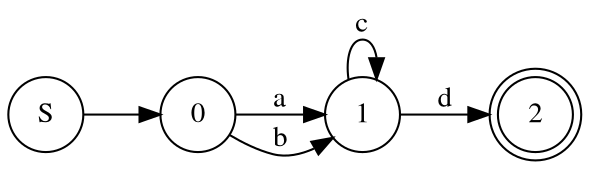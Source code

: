 digraph finite_state_machine {
    graph [fontname="Times,Serif"];
    node [fontname="Times,Serif", shape=circle];
    edge [fontname="Times,Serif"];
    
    rankdir=LR;

    S -> 0;
    0 -> 1 [label="a"];
    0 -> 1 [label="b"];
    1 -> 1 [label="c"];
    1 -> 2 [label="d"];
    
    2 [shape=doublecircle];
}
